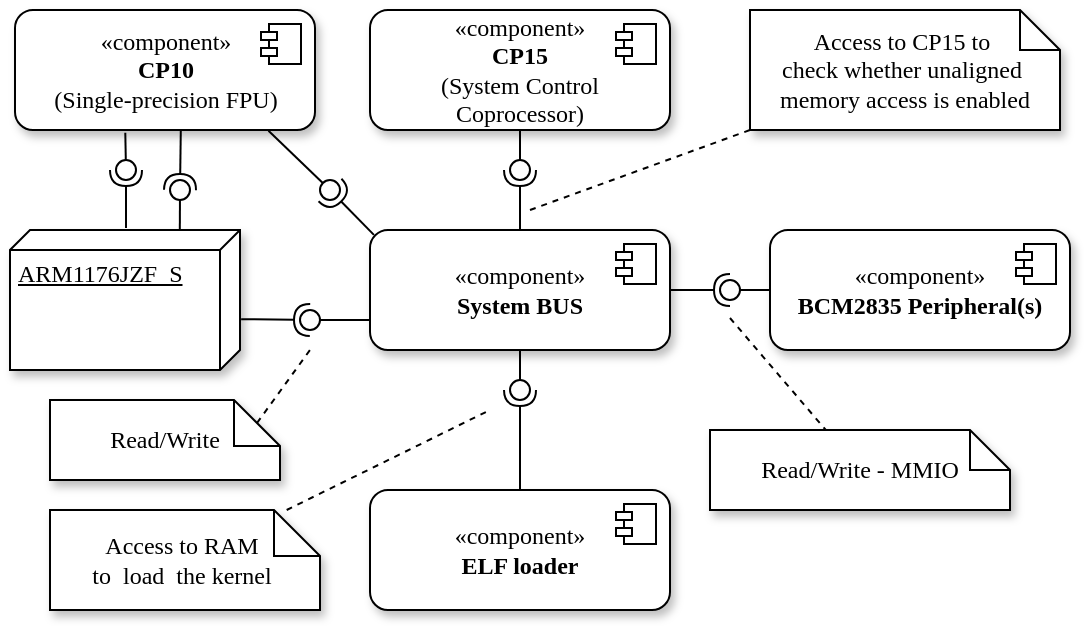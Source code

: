 <mxfile version="21.6.8" type="device">
  <diagram name="Stránka-1" id="joWKRU6rZ8LuYV_TO_0l">
    <mxGraphModel dx="675" dy="394" grid="1" gridSize="10" guides="1" tooltips="1" connect="1" arrows="1" fold="1" page="1" pageScale="1" pageWidth="827" pageHeight="1169" math="0" shadow="0">
      <root>
        <mxCell id="0" />
        <mxCell id="1" parent="0" />
        <mxCell id="A4H74f33hg0s5a0wSVyb-2" value="«component»&lt;br&gt;&lt;b&gt;System BUS&lt;/b&gt;" style="html=1;dropTarget=0;whiteSpace=wrap;shadow=1;rounded=1;fontFamily=Computer Modern;" parent="1" vertex="1">
          <mxGeometry x="330" y="240" width="150" height="60" as="geometry" />
        </mxCell>
        <mxCell id="A4H74f33hg0s5a0wSVyb-3" value="" style="shape=module;jettyWidth=8;jettyHeight=4;" parent="A4H74f33hg0s5a0wSVyb-2" vertex="1">
          <mxGeometry x="1" width="20" height="20" relative="1" as="geometry">
            <mxPoint x="-27" y="7" as="offset" />
          </mxGeometry>
        </mxCell>
        <mxCell id="A4H74f33hg0s5a0wSVyb-4" value="«component»&lt;br&gt;&lt;b&gt;ELF loader&lt;/b&gt;" style="html=1;dropTarget=0;whiteSpace=wrap;shadow=1;rounded=1;fontFamily=Computer Modern;" parent="1" vertex="1">
          <mxGeometry x="330" y="370" width="150" height="60" as="geometry" />
        </mxCell>
        <mxCell id="A4H74f33hg0s5a0wSVyb-5" value="" style="shape=module;jettyWidth=8;jettyHeight=4;" parent="A4H74f33hg0s5a0wSVyb-4" vertex="1">
          <mxGeometry x="1" width="20" height="20" relative="1" as="geometry">
            <mxPoint x="-27" y="7" as="offset" />
          </mxGeometry>
        </mxCell>
        <mxCell id="A4H74f33hg0s5a0wSVyb-6" value="«component»&lt;br&gt;&lt;b style=&quot;border-color: var(--border-color);&quot;&gt;BCM2835 Peripheral(s)&lt;/b&gt;" style="html=1;dropTarget=0;whiteSpace=wrap;shadow=1;rounded=1;fontFamily=Computer Modern;" parent="1" vertex="1">
          <mxGeometry x="530" y="240" width="150" height="60" as="geometry" />
        </mxCell>
        <mxCell id="A4H74f33hg0s5a0wSVyb-7" value="" style="shape=module;jettyWidth=8;jettyHeight=4;" parent="A4H74f33hg0s5a0wSVyb-6" vertex="1">
          <mxGeometry x="1" width="20" height="20" relative="1" as="geometry">
            <mxPoint x="-27" y="7" as="offset" />
          </mxGeometry>
        </mxCell>
        <mxCell id="A4H74f33hg0s5a0wSVyb-9" value="" style="ellipse;whiteSpace=wrap;html=1;align=center;aspect=fixed;fillColor=none;strokeColor=none;resizable=0;perimeter=centerPerimeter;rotatable=0;allowArrows=0;points=[];outlineConnect=1;" parent="1" vertex="1">
          <mxGeometry x="180" y="330" width="10" height="10" as="geometry" />
        </mxCell>
        <mxCell id="A4H74f33hg0s5a0wSVyb-12" value="" style="rounded=0;orthogonalLoop=1;jettySize=auto;html=1;endArrow=halfCircle;endFill=0;endSize=6;strokeWidth=1;sketch=0;exitX=0.5;exitY=0;exitDx=0;exitDy=0;" parent="1" source="A4H74f33hg0s5a0wSVyb-4" edge="1">
          <mxGeometry relative="1" as="geometry">
            <mxPoint x="390" y="365" as="sourcePoint" />
            <mxPoint x="405" y="320" as="targetPoint" />
          </mxGeometry>
        </mxCell>
        <mxCell id="A4H74f33hg0s5a0wSVyb-13" value="" style="rounded=0;orthogonalLoop=1;jettySize=auto;html=1;endArrow=oval;endFill=0;sketch=0;sourcePerimeterSpacing=0;targetPerimeterSpacing=0;endSize=10;exitX=0.5;exitY=1;exitDx=0;exitDy=0;" parent="1" source="A4H74f33hg0s5a0wSVyb-2" edge="1">
          <mxGeometry relative="1" as="geometry">
            <mxPoint x="350" y="325" as="sourcePoint" />
            <mxPoint x="405" y="320" as="targetPoint" />
          </mxGeometry>
        </mxCell>
        <mxCell id="A4H74f33hg0s5a0wSVyb-14" value="" style="ellipse;whiteSpace=wrap;html=1;align=center;aspect=fixed;fillColor=none;strokeColor=none;resizable=0;perimeter=centerPerimeter;rotatable=0;allowArrows=0;points=[];outlineConnect=1;" parent="1" vertex="1">
          <mxGeometry x="400" y="330" width="10" height="10" as="geometry" />
        </mxCell>
        <mxCell id="A4H74f33hg0s5a0wSVyb-16" value="" style="rounded=0;orthogonalLoop=1;jettySize=auto;html=1;endArrow=halfCircle;endFill=0;endSize=6;strokeWidth=1;sketch=0;exitX=1;exitY=0.5;exitDx=0;exitDy=0;" parent="1" source="A4H74f33hg0s5a0wSVyb-2" edge="1">
          <mxGeometry relative="1" as="geometry">
            <mxPoint x="415" y="385" as="sourcePoint" />
            <mxPoint x="510" y="270" as="targetPoint" />
            <Array as="points">
              <mxPoint x="510" y="270" />
            </Array>
          </mxGeometry>
        </mxCell>
        <mxCell id="A4H74f33hg0s5a0wSVyb-17" value="" style="rounded=0;orthogonalLoop=1;jettySize=auto;html=1;endArrow=oval;endFill=0;sketch=0;sourcePerimeterSpacing=0;targetPerimeterSpacing=0;endSize=10;exitX=0;exitY=0.5;exitDx=0;exitDy=0;" parent="1" source="A4H74f33hg0s5a0wSVyb-6" edge="1">
          <mxGeometry relative="1" as="geometry">
            <mxPoint x="562" y="293.56" as="sourcePoint" />
            <mxPoint x="510" y="270" as="targetPoint" />
          </mxGeometry>
        </mxCell>
        <mxCell id="A4H74f33hg0s5a0wSVyb-18" value="" style="ellipse;whiteSpace=wrap;html=1;align=center;aspect=fixed;fillColor=none;strokeColor=none;resizable=0;perimeter=centerPerimeter;rotatable=0;allowArrows=0;points=[];outlineConnect=1;" parent="1" vertex="1">
          <mxGeometry x="410" y="340" width="10" height="10" as="geometry" />
        </mxCell>
        <mxCell id="A4H74f33hg0s5a0wSVyb-27" value="" style="rounded=0;orthogonalLoop=1;jettySize=auto;html=1;endArrow=halfCircle;endFill=0;endSize=6;strokeWidth=1;sketch=0;exitX=0.637;exitY=-0.005;exitDx=0;exitDy=0;exitPerimeter=0;" parent="1" source="A4H74f33hg0s5a0wSVyb-59" edge="1">
          <mxGeometry relative="1" as="geometry">
            <mxPoint x="270" y="270" as="sourcePoint" />
            <mxPoint x="300" y="285" as="targetPoint" />
          </mxGeometry>
        </mxCell>
        <mxCell id="A4H74f33hg0s5a0wSVyb-28" value="" style="rounded=0;orthogonalLoop=1;jettySize=auto;html=1;endArrow=oval;endFill=0;sketch=0;sourcePerimeterSpacing=0;targetPerimeterSpacing=0;endSize=10;exitX=0;exitY=0.75;exitDx=0;exitDy=0;" parent="1" source="A4H74f33hg0s5a0wSVyb-2" edge="1">
          <mxGeometry relative="1" as="geometry">
            <mxPoint x="240" y="355" as="sourcePoint" />
            <mxPoint x="300" y="285" as="targetPoint" />
          </mxGeometry>
        </mxCell>
        <mxCell id="A4H74f33hg0s5a0wSVyb-29" value="" style="ellipse;whiteSpace=wrap;html=1;align=center;aspect=fixed;fillColor=none;strokeColor=none;resizable=0;perimeter=centerPerimeter;rotatable=0;allowArrows=0;points=[];outlineConnect=1;" parent="1" vertex="1">
          <mxGeometry x="255" y="350" width="10" height="10" as="geometry" />
        </mxCell>
        <mxCell id="A4H74f33hg0s5a0wSVyb-32" value="" style="ellipse;whiteSpace=wrap;html=1;align=center;aspect=fixed;fillColor=none;strokeColor=none;resizable=0;perimeter=centerPerimeter;rotatable=0;allowArrows=0;points=[];outlineConnect=1;" parent="1" vertex="1">
          <mxGeometry x="425" y="200" width="10" height="10" as="geometry" />
        </mxCell>
        <mxCell id="A4H74f33hg0s5a0wSVyb-38" value="" style="ellipse;whiteSpace=wrap;html=1;align=center;aspect=fixed;fillColor=none;strokeColor=none;resizable=0;perimeter=centerPerimeter;rotatable=0;allowArrows=0;points=[];outlineConnect=1;" parent="1" vertex="1">
          <mxGeometry x="190" y="210" width="10" height="10" as="geometry" />
        </mxCell>
        <mxCell id="A4H74f33hg0s5a0wSVyb-43" value="" style="ellipse;whiteSpace=wrap;html=1;align=center;aspect=fixed;fillColor=none;strokeColor=none;resizable=0;perimeter=centerPerimeter;rotatable=0;allowArrows=0;points=[];outlineConnect=1;" parent="1" vertex="1">
          <mxGeometry x="180" y="330" width="10" height="10" as="geometry" />
        </mxCell>
        <mxCell id="A4H74f33hg0s5a0wSVyb-52" value="&lt;div style=&quot;&quot;&gt;&lt;span style=&quot;background-color: initial;&quot;&gt;Access to RAM&amp;nbsp;&lt;/span&gt;&lt;/div&gt;&lt;div style=&quot;&quot;&gt;&lt;span style=&quot;background-color: initial;&quot;&gt;to&amp;nbsp;&amp;nbsp;&lt;/span&gt;&lt;span style=&quot;background-color: initial;&quot;&gt;load&amp;nbsp;&amp;nbsp;&lt;/span&gt;&lt;span style=&quot;background-color: initial;&quot;&gt;the kernel&amp;nbsp;&lt;/span&gt;&lt;/div&gt;" style="shape=note;size=23;whiteSpace=wrap;html=1;align=center;shadow=1;fontFamily=Computer Modern;" parent="1" vertex="1">
          <mxGeometry x="170" y="380" width="135" height="50" as="geometry" />
        </mxCell>
        <mxCell id="A4H74f33hg0s5a0wSVyb-55" value="" style="endArrow=none;dashed=1;html=1;rounded=0;" parent="1" source="A4H74f33hg0s5a0wSVyb-52" edge="1">
          <mxGeometry width="50" height="50" relative="1" as="geometry">
            <mxPoint x="270" y="380" as="sourcePoint" />
            <mxPoint x="390" y="330" as="targetPoint" />
          </mxGeometry>
        </mxCell>
        <mxCell id="A4H74f33hg0s5a0wSVyb-59" value="ARM1176JZF_S" style="verticalAlign=top;align=left;spacingTop=8;spacingLeft=2;spacingRight=12;shape=cube;size=10;direction=south;fontStyle=4;html=1;whiteSpace=wrap;shadow=1;fontFamily=Computer Modern;" parent="1" vertex="1">
          <mxGeometry x="150" y="240" width="115" height="70" as="geometry" />
        </mxCell>
        <mxCell id="A4H74f33hg0s5a0wSVyb-60" value="&lt;div style=&quot;&quot;&gt;Read/Write - MMIO&lt;/div&gt;" style="shape=note;size=20;whiteSpace=wrap;html=1;align=center;shadow=1;fontFamily=Computer Modern;" parent="1" vertex="1">
          <mxGeometry x="500" y="340" width="150" height="40" as="geometry" />
        </mxCell>
        <mxCell id="A4H74f33hg0s5a0wSVyb-61" value="" style="endArrow=none;dashed=1;html=1;rounded=0;" parent="1" target="A4H74f33hg0s5a0wSVyb-60" edge="1">
          <mxGeometry width="50" height="50" relative="1" as="geometry">
            <mxPoint x="510" y="284" as="sourcePoint" />
            <mxPoint x="595" y="354" as="targetPoint" />
          </mxGeometry>
        </mxCell>
        <mxCell id="A4H74f33hg0s5a0wSVyb-80" value="&lt;div style=&quot;&quot;&gt;Access to CP15 to&amp;nbsp;&lt;/div&gt;&lt;div style=&quot;&quot;&gt;check whether unaligned&amp;nbsp;&lt;/div&gt;&lt;div style=&quot;&quot;&gt;memory access is enabled&lt;/div&gt;" style="shape=note;size=20;whiteSpace=wrap;html=1;align=center;shadow=1;fontFamily=Computer Modern;" parent="1" vertex="1">
          <mxGeometry x="520" y="130" width="155" height="60" as="geometry" />
        </mxCell>
        <mxCell id="A4H74f33hg0s5a0wSVyb-81" value="" style="rounded=0;orthogonalLoop=1;jettySize=auto;html=1;endArrow=halfCircle;endFill=0;endSize=6;strokeWidth=1;sketch=0;exitX=0.5;exitY=0;exitDx=0;exitDy=0;" parent="1" source="A4H74f33hg0s5a0wSVyb-2" edge="1">
          <mxGeometry relative="1" as="geometry">
            <mxPoint x="266" y="295" as="sourcePoint" />
            <mxPoint x="405" y="210" as="targetPoint" />
          </mxGeometry>
        </mxCell>
        <mxCell id="A4H74f33hg0s5a0wSVyb-82" value="" style="rounded=0;orthogonalLoop=1;jettySize=auto;html=1;endArrow=oval;endFill=0;sketch=0;sourcePerimeterSpacing=0;targetPerimeterSpacing=0;endSize=10;exitX=0.5;exitY=1;exitDx=0;exitDy=0;" parent="1" source="A4H74f33hg0s5a0wSVyb-96" edge="1">
          <mxGeometry relative="1" as="geometry">
            <mxPoint x="407.5" y="180" as="sourcePoint" />
            <mxPoint x="405" y="210" as="targetPoint" />
          </mxGeometry>
        </mxCell>
        <mxCell id="A4H74f33hg0s5a0wSVyb-83" value="" style="endArrow=none;dashed=1;html=1;rounded=0;entryX=0;entryY=1;entryDx=0;entryDy=0;entryPerimeter=0;" parent="1" target="A4H74f33hg0s5a0wSVyb-80" edge="1">
          <mxGeometry width="50" height="50" relative="1" as="geometry">
            <mxPoint x="410" y="230" as="sourcePoint" />
            <mxPoint x="400" y="350" as="targetPoint" />
          </mxGeometry>
        </mxCell>
        <mxCell id="A4H74f33hg0s5a0wSVyb-96" value="«component»&lt;br&gt;&lt;b&gt;CP15&lt;/b&gt;&lt;br&gt;(System Control &lt;br&gt;Coprocessor)" style="html=1;dropTarget=0;whiteSpace=wrap;shadow=1;rounded=1;fontFamily=Computer Modern;" parent="1" vertex="1">
          <mxGeometry x="330" y="130" width="150" height="60" as="geometry" />
        </mxCell>
        <mxCell id="A4H74f33hg0s5a0wSVyb-97" value="" style="shape=module;jettyWidth=8;jettyHeight=4;" parent="A4H74f33hg0s5a0wSVyb-96" vertex="1">
          <mxGeometry x="1" width="20" height="20" relative="1" as="geometry">
            <mxPoint x="-27" y="7" as="offset" />
          </mxGeometry>
        </mxCell>
        <mxCell id="pbze--UYEitiYUijM4Ne-1" value="«component»&lt;br&gt;&lt;b&gt;CP10&lt;/b&gt;&lt;br&gt;(Single-precision FPU)" style="html=1;dropTarget=0;whiteSpace=wrap;shadow=1;rounded=1;fontFamily=Computer Modern;" parent="1" vertex="1">
          <mxGeometry x="152.5" y="130" width="150" height="60" as="geometry" />
        </mxCell>
        <mxCell id="pbze--UYEitiYUijM4Ne-2" value="" style="shape=module;jettyWidth=8;jettyHeight=4;" parent="pbze--UYEitiYUijM4Ne-1" vertex="1">
          <mxGeometry x="1" width="20" height="20" relative="1" as="geometry">
            <mxPoint x="-27" y="7" as="offset" />
          </mxGeometry>
        </mxCell>
        <mxCell id="pbze--UYEitiYUijM4Ne-3" value="" style="rounded=0;orthogonalLoop=1;jettySize=auto;html=1;endArrow=halfCircle;endFill=0;endSize=6;strokeWidth=1;sketch=0;" parent="1" edge="1">
          <mxGeometry relative="1" as="geometry">
            <mxPoint x="208" y="239" as="sourcePoint" />
            <mxPoint x="208" y="210" as="targetPoint" />
          </mxGeometry>
        </mxCell>
        <mxCell id="pbze--UYEitiYUijM4Ne-4" value="" style="rounded=0;orthogonalLoop=1;jettySize=auto;html=1;endArrow=oval;endFill=0;sketch=0;sourcePerimeterSpacing=0;targetPerimeterSpacing=0;endSize=10;exitX=0.201;exitY=1.023;exitDx=0;exitDy=0;exitPerimeter=0;" parent="1" edge="1">
          <mxGeometry relative="1" as="geometry">
            <mxPoint x="207.65" y="191.38" as="sourcePoint" />
            <mxPoint x="208" y="210" as="targetPoint" />
          </mxGeometry>
        </mxCell>
        <mxCell id="pbze--UYEitiYUijM4Ne-5" value="" style="rounded=0;orthogonalLoop=1;jettySize=auto;html=1;endArrow=oval;endFill=0;sketch=0;sourcePerimeterSpacing=0;targetPerimeterSpacing=0;endSize=10;exitX=-0.005;exitY=0.479;exitDx=0;exitDy=0;exitPerimeter=0;" parent="1" edge="1">
          <mxGeometry relative="1" as="geometry">
            <mxPoint x="234.915" y="239.65" as="sourcePoint" />
            <mxPoint x="235" y="220" as="targetPoint" />
          </mxGeometry>
        </mxCell>
        <mxCell id="pbze--UYEitiYUijM4Ne-6" value="" style="rounded=0;orthogonalLoop=1;jettySize=auto;html=1;endArrow=halfCircle;endFill=0;endSize=6;strokeWidth=1;sketch=0;exitX=0.386;exitY=1.001;exitDx=0;exitDy=0;exitPerimeter=0;" parent="1" edge="1">
          <mxGeometry relative="1" as="geometry">
            <mxPoint x="235.4" y="190.06" as="sourcePoint" />
            <mxPoint x="235" y="220" as="targetPoint" />
          </mxGeometry>
        </mxCell>
        <mxCell id="hAyEbesupyf6uKwxHc-H-1" value="" style="rounded=0;orthogonalLoop=1;jettySize=auto;html=1;endArrow=oval;endFill=0;sketch=0;sourcePerimeterSpacing=0;targetPerimeterSpacing=0;endSize=10;exitX=0.845;exitY=1.007;exitDx=0;exitDy=0;exitPerimeter=0;" parent="1" source="pbze--UYEitiYUijM4Ne-1" edge="1">
          <mxGeometry relative="1" as="geometry">
            <mxPoint x="310" y="200" as="sourcePoint" />
            <mxPoint x="310" y="220" as="targetPoint" />
          </mxGeometry>
        </mxCell>
        <mxCell id="hAyEbesupyf6uKwxHc-H-2" value="" style="rounded=0;orthogonalLoop=1;jettySize=auto;html=1;endArrow=halfCircle;endFill=0;endSize=6;strokeWidth=1;sketch=0;exitX=0.013;exitY=0.041;exitDx=0;exitDy=0;exitPerimeter=0;" parent="1" source="A4H74f33hg0s5a0wSVyb-2" edge="1">
          <mxGeometry relative="1" as="geometry">
            <mxPoint x="245.4" y="200.06" as="sourcePoint" />
            <mxPoint x="310" y="220" as="targetPoint" />
          </mxGeometry>
        </mxCell>
        <mxCell id="hAyEbesupyf6uKwxHc-H-4" value="&lt;div style=&quot;&quot;&gt;Read/Write&lt;/div&gt;" style="shape=note;size=23;whiteSpace=wrap;html=1;align=center;shadow=1;fontFamily=Computer Modern;" parent="1" vertex="1">
          <mxGeometry x="170" y="325" width="115" height="40" as="geometry" />
        </mxCell>
        <mxCell id="hAyEbesupyf6uKwxHc-H-6" value="" style="endArrow=none;dashed=1;html=1;rounded=0;exitX=0;exitY=0;exitDx=103.5;exitDy=11.5;exitPerimeter=0;" parent="1" source="hAyEbesupyf6uKwxHc-H-4" edge="1">
          <mxGeometry width="50" height="50" relative="1" as="geometry">
            <mxPoint x="272" y="340" as="sourcePoint" />
            <mxPoint x="300" y="300" as="targetPoint" />
          </mxGeometry>
        </mxCell>
      </root>
    </mxGraphModel>
  </diagram>
</mxfile>
